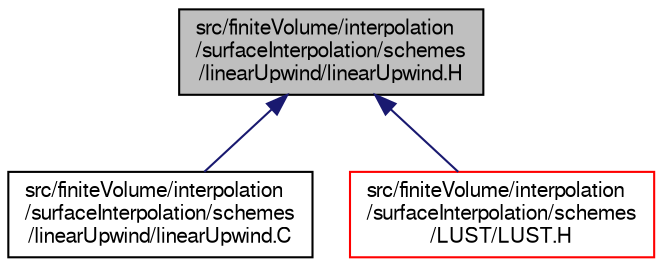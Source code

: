 digraph "src/finiteVolume/interpolation/surfaceInterpolation/schemes/linearUpwind/linearUpwind.H"
{
  bgcolor="transparent";
  edge [fontname="FreeSans",fontsize="10",labelfontname="FreeSans",labelfontsize="10"];
  node [fontname="FreeSans",fontsize="10",shape=record];
  Node313 [label="src/finiteVolume/interpolation\l/surfaceInterpolation/schemes\l/linearUpwind/linearUpwind.H",height=0.2,width=0.4,color="black", fillcolor="grey75", style="filled", fontcolor="black"];
  Node313 -> Node314 [dir="back",color="midnightblue",fontsize="10",style="solid",fontname="FreeSans"];
  Node314 [label="src/finiteVolume/interpolation\l/surfaceInterpolation/schemes\l/linearUpwind/linearUpwind.C",height=0.2,width=0.4,color="black",URL="$a04187.html"];
  Node313 -> Node315 [dir="back",color="midnightblue",fontsize="10",style="solid",fontname="FreeSans"];
  Node315 [label="src/finiteVolume/interpolation\l/surfaceInterpolation/schemes\l/LUST/LUST.H",height=0.2,width=0.4,color="red",URL="$a04220.html"];
}
